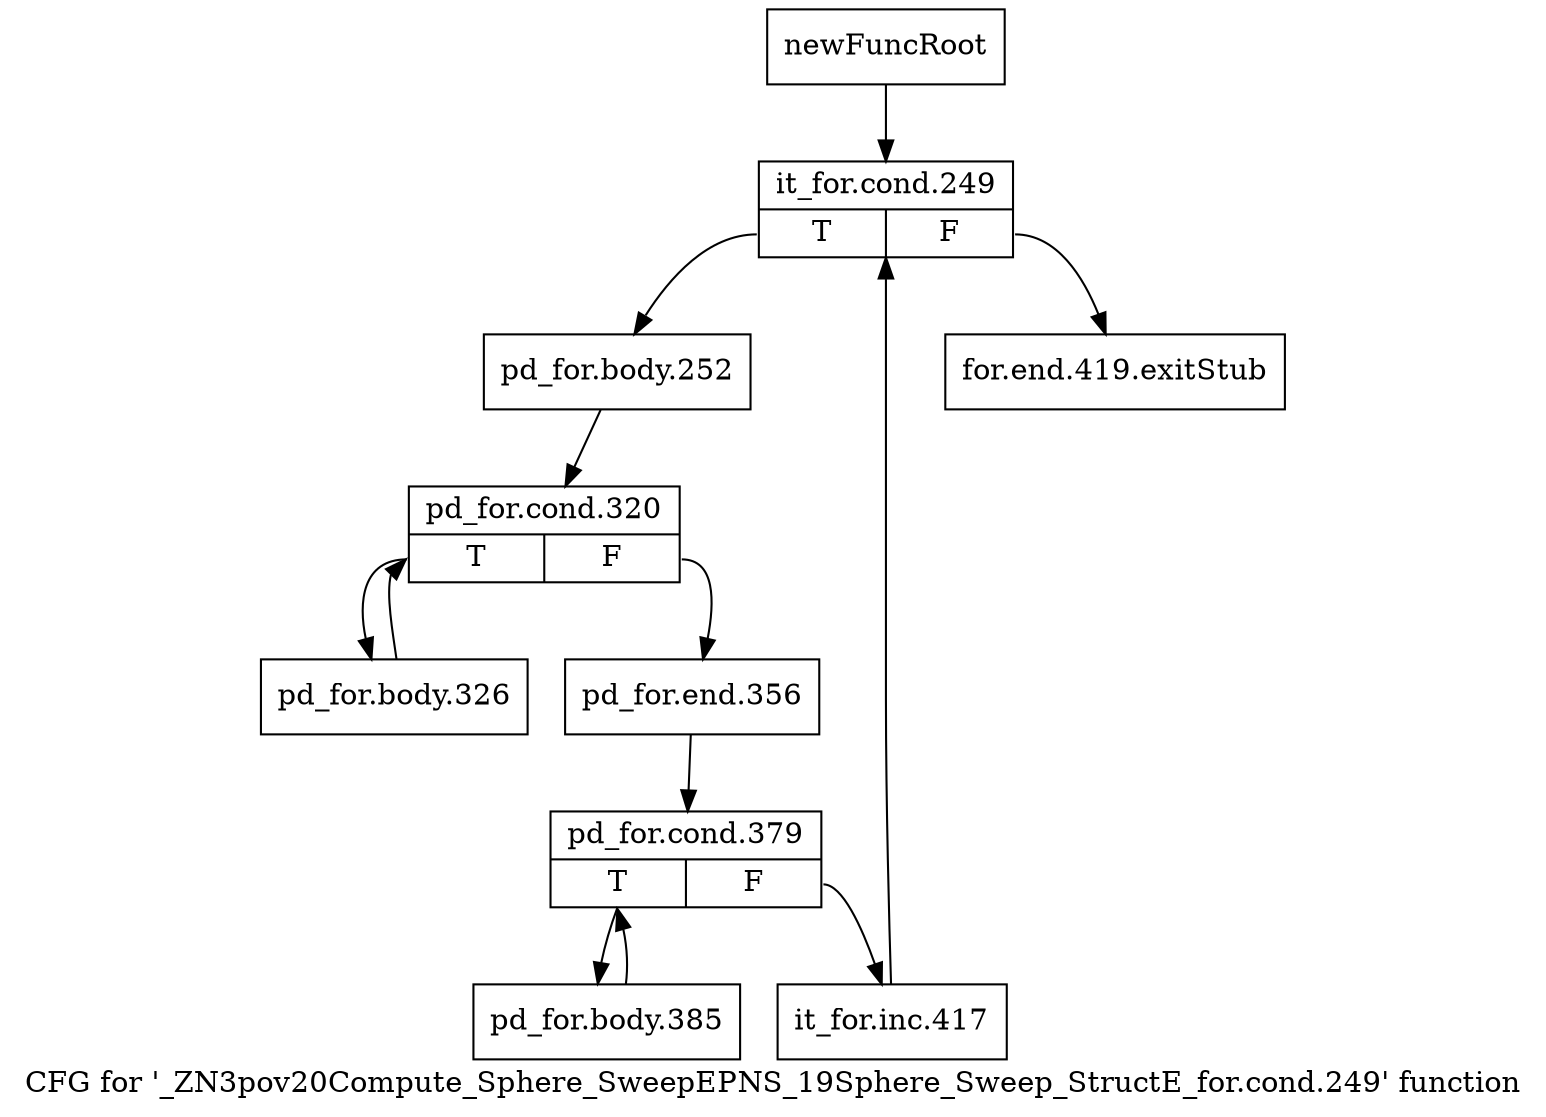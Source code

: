 digraph "CFG for '_ZN3pov20Compute_Sphere_SweepEPNS_19Sphere_Sweep_StructE_for.cond.249' function" {
	label="CFG for '_ZN3pov20Compute_Sphere_SweepEPNS_19Sphere_Sweep_StructE_for.cond.249' function";

	Node0x2c30a30 [shape=record,label="{newFuncRoot}"];
	Node0x2c30a30 -> Node0x2c30f60;
	Node0x2c30f10 [shape=record,label="{for.end.419.exitStub}"];
	Node0x2c30f60 [shape=record,label="{it_for.cond.249|{<s0>T|<s1>F}}"];
	Node0x2c30f60:s0 -> Node0x2c28c20;
	Node0x2c30f60:s1 -> Node0x2c30f10;
	Node0x2c28c20 [shape=record,label="{pd_for.body.252}"];
	Node0x2c28c20 -> Node0x2c30fb0;
	Node0x2c30fb0 [shape=record,label="{pd_for.cond.320|{<s0>T|<s1>F}}"];
	Node0x2c30fb0:s0 -> Node0x2c31140;
	Node0x2c30fb0:s1 -> Node0x2c31000;
	Node0x2c31000 [shape=record,label="{pd_for.end.356}"];
	Node0x2c31000 -> Node0x2c31050;
	Node0x2c31050 [shape=record,label="{pd_for.cond.379|{<s0>T|<s1>F}}"];
	Node0x2c31050:s0 -> Node0x2c310f0;
	Node0x2c31050:s1 -> Node0x2c310a0;
	Node0x2c310a0 [shape=record,label="{it_for.inc.417}"];
	Node0x2c310a0 -> Node0x2c30f60;
	Node0x2c310f0 [shape=record,label="{pd_for.body.385}"];
	Node0x2c310f0 -> Node0x2c31050;
	Node0x2c31140 [shape=record,label="{pd_for.body.326}"];
	Node0x2c31140 -> Node0x2c30fb0;
}
